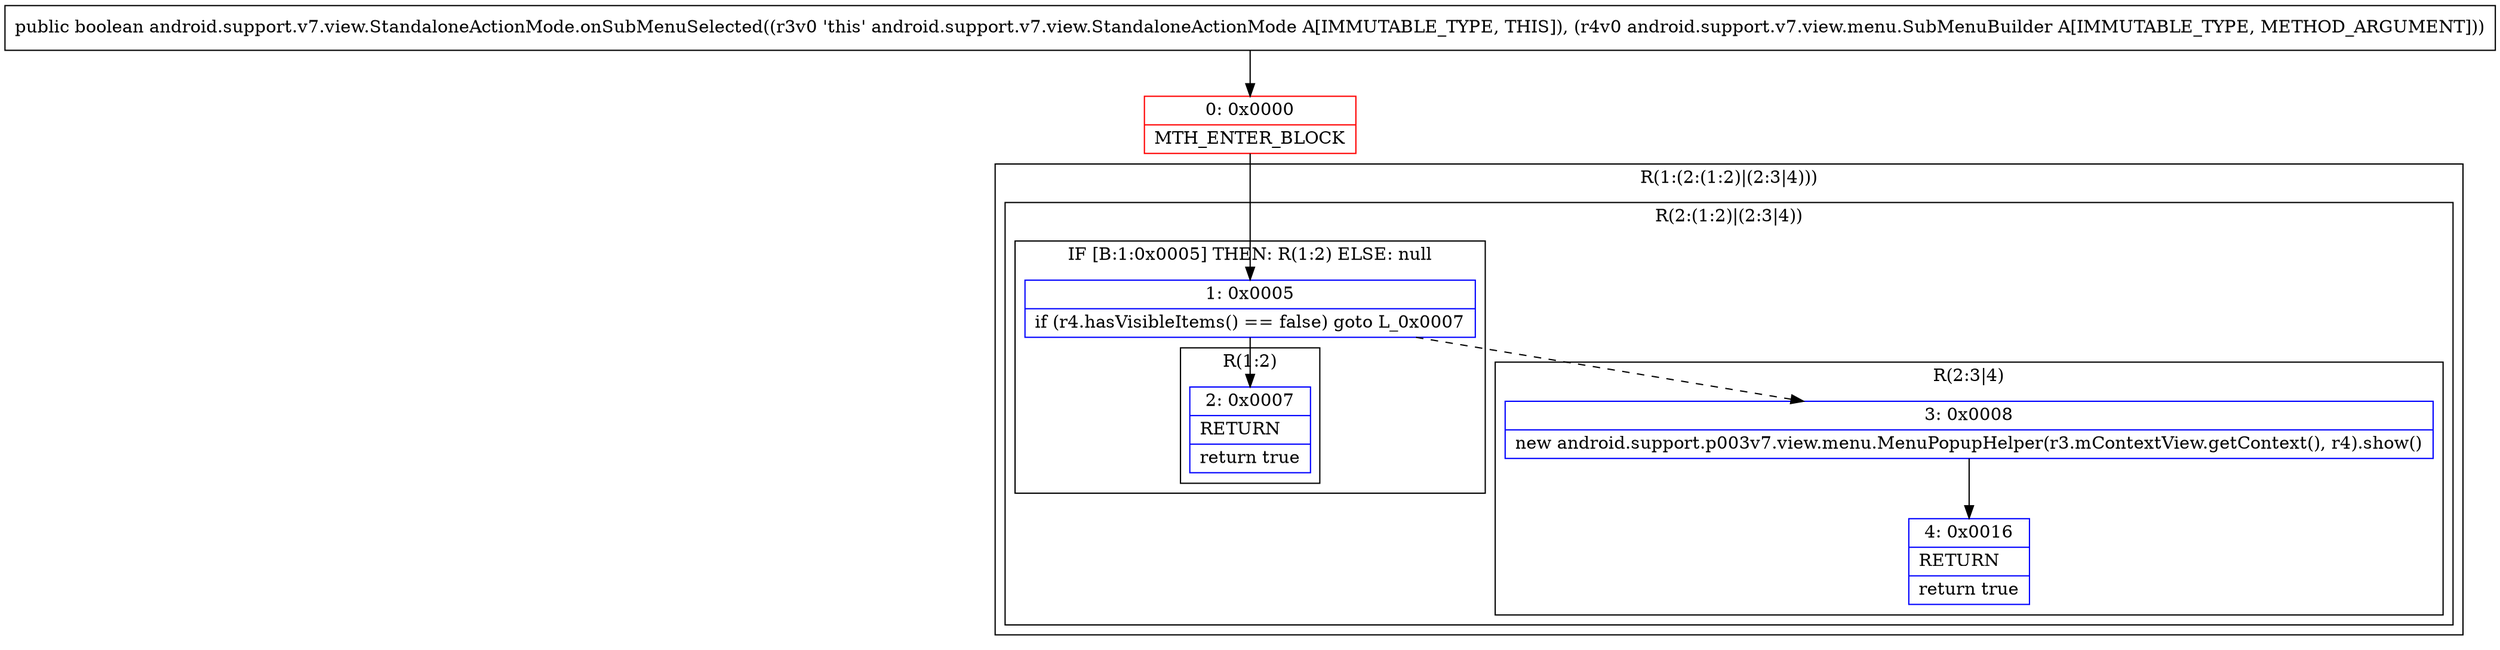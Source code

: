 digraph "CFG forandroid.support.v7.view.StandaloneActionMode.onSubMenuSelected(Landroid\/support\/v7\/view\/menu\/SubMenuBuilder;)Z" {
subgraph cluster_Region_381718325 {
label = "R(1:(2:(1:2)|(2:3|4)))";
node [shape=record,color=blue];
subgraph cluster_Region_394437986 {
label = "R(2:(1:2)|(2:3|4))";
node [shape=record,color=blue];
subgraph cluster_IfRegion_169621379 {
label = "IF [B:1:0x0005] THEN: R(1:2) ELSE: null";
node [shape=record,color=blue];
Node_1 [shape=record,label="{1\:\ 0x0005|if (r4.hasVisibleItems() == false) goto L_0x0007\l}"];
subgraph cluster_Region_2045682496 {
label = "R(1:2)";
node [shape=record,color=blue];
Node_2 [shape=record,label="{2\:\ 0x0007|RETURN\l|return true\l}"];
}
}
subgraph cluster_Region_1808081519 {
label = "R(2:3|4)";
node [shape=record,color=blue];
Node_3 [shape=record,label="{3\:\ 0x0008|new android.support.p003v7.view.menu.MenuPopupHelper(r3.mContextView.getContext(), r4).show()\l}"];
Node_4 [shape=record,label="{4\:\ 0x0016|RETURN\l|return true\l}"];
}
}
}
Node_0 [shape=record,color=red,label="{0\:\ 0x0000|MTH_ENTER_BLOCK\l}"];
MethodNode[shape=record,label="{public boolean android.support.v7.view.StandaloneActionMode.onSubMenuSelected((r3v0 'this' android.support.v7.view.StandaloneActionMode A[IMMUTABLE_TYPE, THIS]), (r4v0 android.support.v7.view.menu.SubMenuBuilder A[IMMUTABLE_TYPE, METHOD_ARGUMENT])) }"];
MethodNode -> Node_0;
Node_1 -> Node_2;
Node_1 -> Node_3[style=dashed];
Node_3 -> Node_4;
Node_0 -> Node_1;
}

